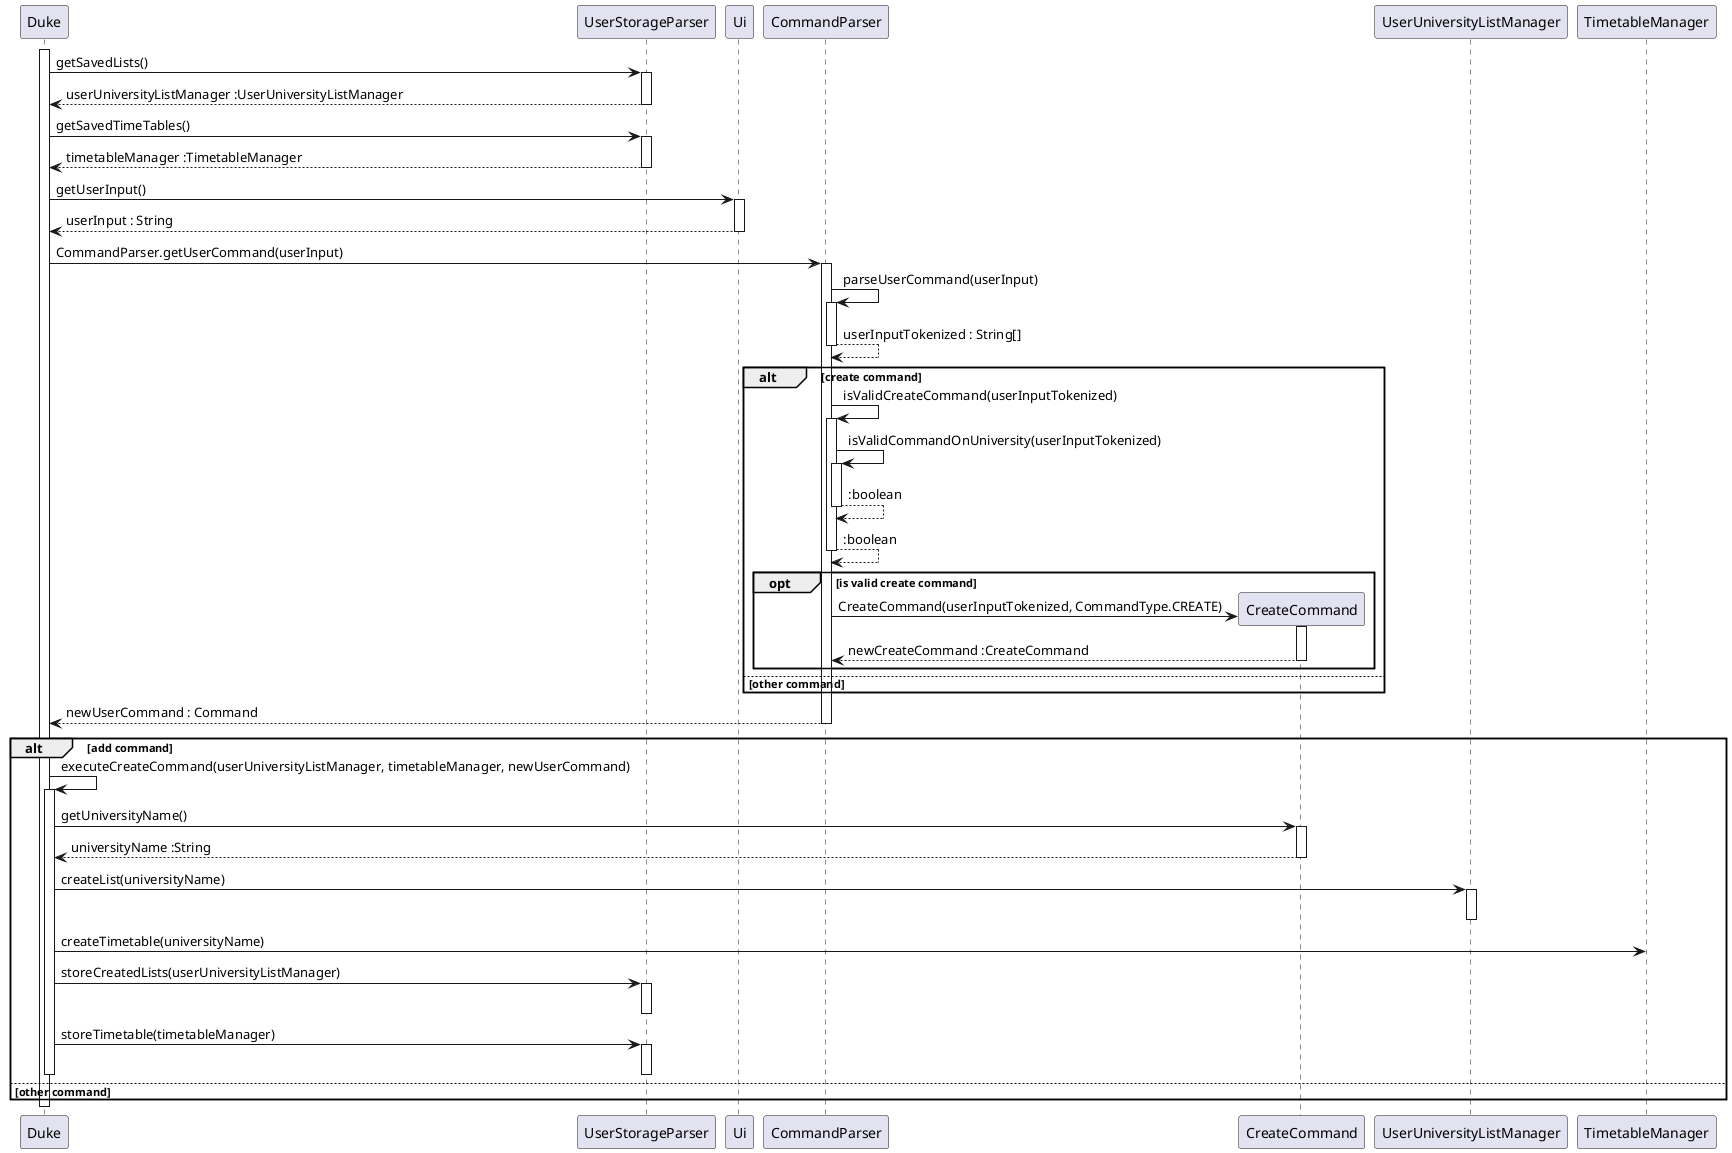 @startuml

activate Duke

Duke -> UserStorageParser : getSavedLists()
activate UserStorageParser

UserStorageParser --> Duke : userUniversityListManager :UserUniversityListManager
deactivate UserStorageParser

Duke -> UserStorageParser : getSavedTimeTables()
activate UserStorageParser

UserStorageParser --> Duke : timetableManager :TimetableManager
deactivate UserStorageParser

Duke -> Ui : getUserInput()
activate Ui

Ui --> Duke : userInput : String
deactivate Ui

Duke -> CommandParser : CommandParser.getUserCommand(userInput)
activate CommandParser

CommandParser -> CommandParser : parseUserCommand(userInput)
activate CommandParser

CommandParser --> CommandParser : userInputTokenized : String[]
deactivate CommandParser

alt create command

    CommandParser -> CommandParser : isValidCreateCommand(userInputTokenized)
    activate CommandParser

    CommandParser -> CommandParser : isValidCommandOnUniversity(userInputTokenized)
    activate CommandParser

    CommandParser --> CommandParser : :boolean
    deactivate CommandParser

    CommandParser --> CommandParser : :boolean
    deactivate CommandParser

    opt is valid create command

        create CreateCommand
        CommandParser -> CreateCommand : CreateCommand(userInputTokenized, CommandType.CREATE)
        activate CreateCommand

        CreateCommand --> CommandParser : newCreateCommand :CreateCommand
        deactivate CreateCommand
    end

else other command

end

CommandParser --> Duke : newUserCommand : Command
deactivate CommandParser

alt add command

Duke -> Duke : executeCreateCommand(userUniversityListManager, timetableManager, newUserCommand)
activate Duke

    Duke -> CreateCommand : getUniversityName()
    activate CreateCommand

    CreateCommand --> Duke : universityName :String
    deactivate CreateCommand

    Duke -> UserUniversityListManager : createList(universityName)
    activate UserUniversityListManager

    deactivate UserUniversityListManager

    Duke -> TimetableManager : createTimetable(universityName)

    Duke -> UserStorageParser : storeCreatedLists(userUniversityListManager)
    activate UserStorageParser

    deactivate UserStorageParser

    Duke -> UserStorageParser : storeTimetable(timetableManager)
    activate UserStorageParser

    deactivate UserStorageParser

else other command
deactivate Duke

end

deactivate Duke

@enduml